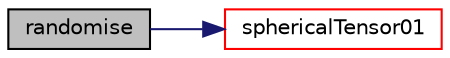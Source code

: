 digraph "randomise"
{
  bgcolor="transparent";
  edge [fontname="Helvetica",fontsize="10",labelfontname="Helvetica",labelfontsize="10"];
  node [fontname="Helvetica",fontsize="10",shape=record];
  rankdir="LR";
  Node1 [label="randomise",height=0.2,width=0.4,color="black", fillcolor="grey75", style="filled", fontcolor="black"];
  Node1 -> Node2 [color="midnightblue",fontsize="10",style="solid",fontname="Helvetica"];
  Node2 [label="sphericalTensor01",height=0.2,width=0.4,color="red",URL="$a02114.html#a35173c846ec9f22a7febbdb8b29b5837",tooltip="sphericalTensor with every component scalar01 "];
}
